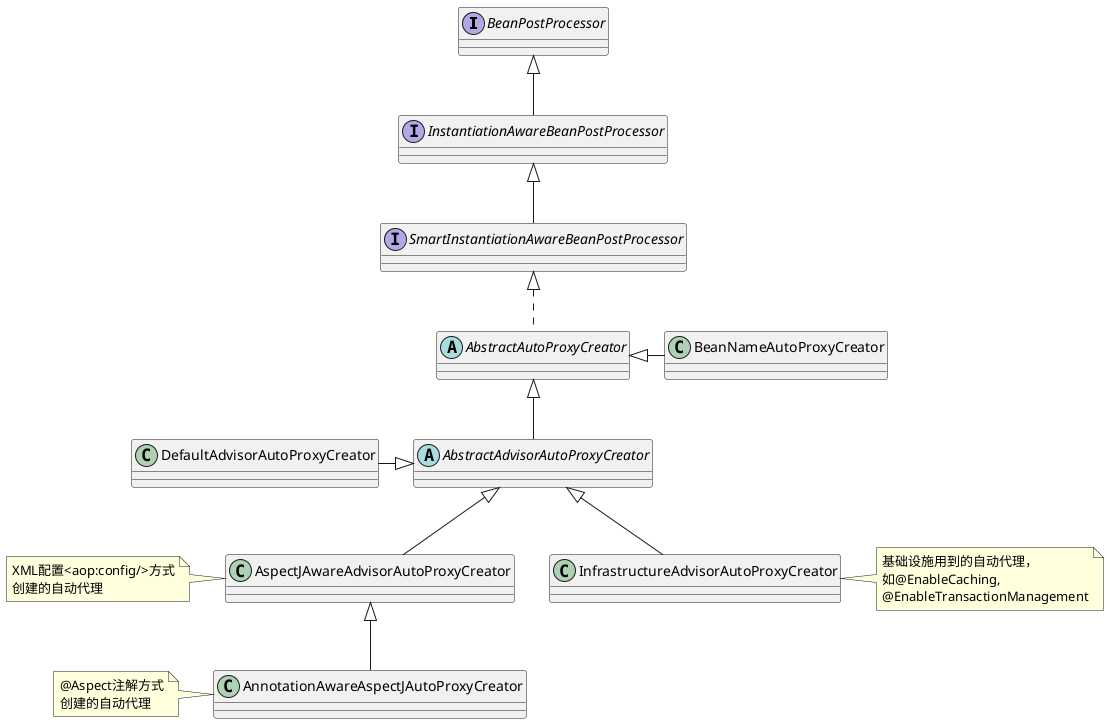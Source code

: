 @startuml

interface BeanPostProcessor
interface InstantiationAwareBeanPostProcessor
interface SmartInstantiationAwareBeanPostProcessor
BeanPostProcessor <|-- InstantiationAwareBeanPostProcessor
InstantiationAwareBeanPostProcessor <|-- SmartInstantiationAwareBeanPostProcessor
abstract AbstractAutoProxyCreator
abstract AbstractAdvisorAutoProxyCreator
SmartInstantiationAwareBeanPostProcessor <|.. AbstractAutoProxyCreator
AbstractAutoProxyCreator <|-- AbstractAdvisorAutoProxyCreator
AbstractAutoProxyCreator <|-right- BeanNameAutoProxyCreator
AbstractAdvisorAutoProxyCreator <|-left- DefaultAdvisorAutoProxyCreator
AbstractAdvisorAutoProxyCreator <|-- AspectJAwareAdvisorAutoProxyCreator
note left{
XML配置<aop:config/>方式
创建的自动代理
}
AspectJAwareAdvisorAutoProxyCreator <|-- AnnotationAwareAspectJAutoProxyCreator
note left{
@Aspect注解方式
创建的自动代理
}
AbstractAdvisorAutoProxyCreator <|-- InfrastructureAdvisorAutoProxyCreator
note right{
基础设施用到的自动代理，
如@EnableCaching,
@EnableTransactionManagement
}

@enduml